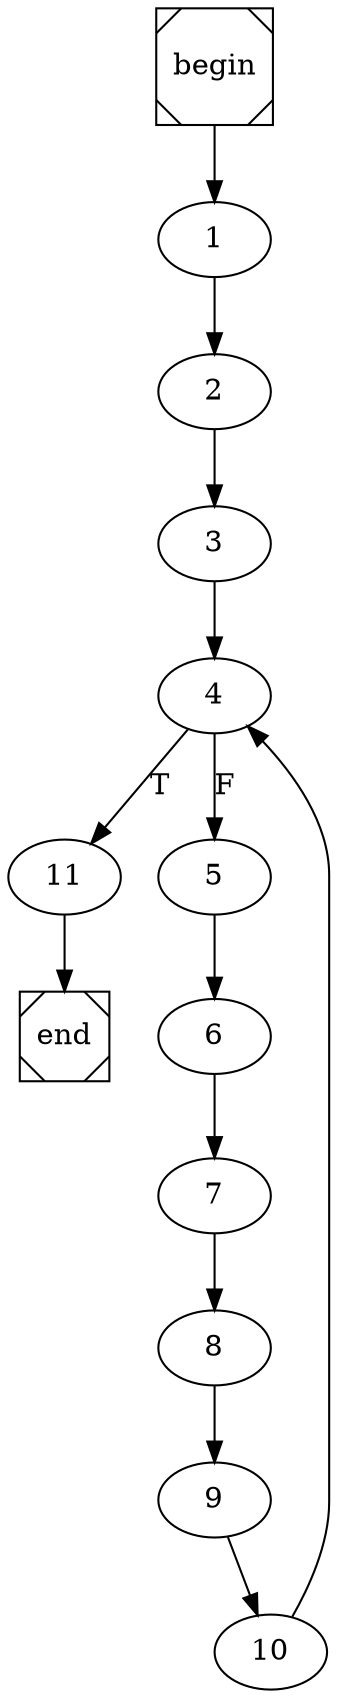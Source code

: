 digraph cfg {
	begin [shape=Msquare];
	end [shape=Msquare];
	begin -> 1;	1 -> 2;	2 -> 3;	3 -> 4;	4 -> 11[label=T];	4 -> 5[label=F];	5 -> 6;	6 -> 7;	7 -> 8;	8 -> 9;	9 -> 10;	10 -> 4;	11 -> end;}
